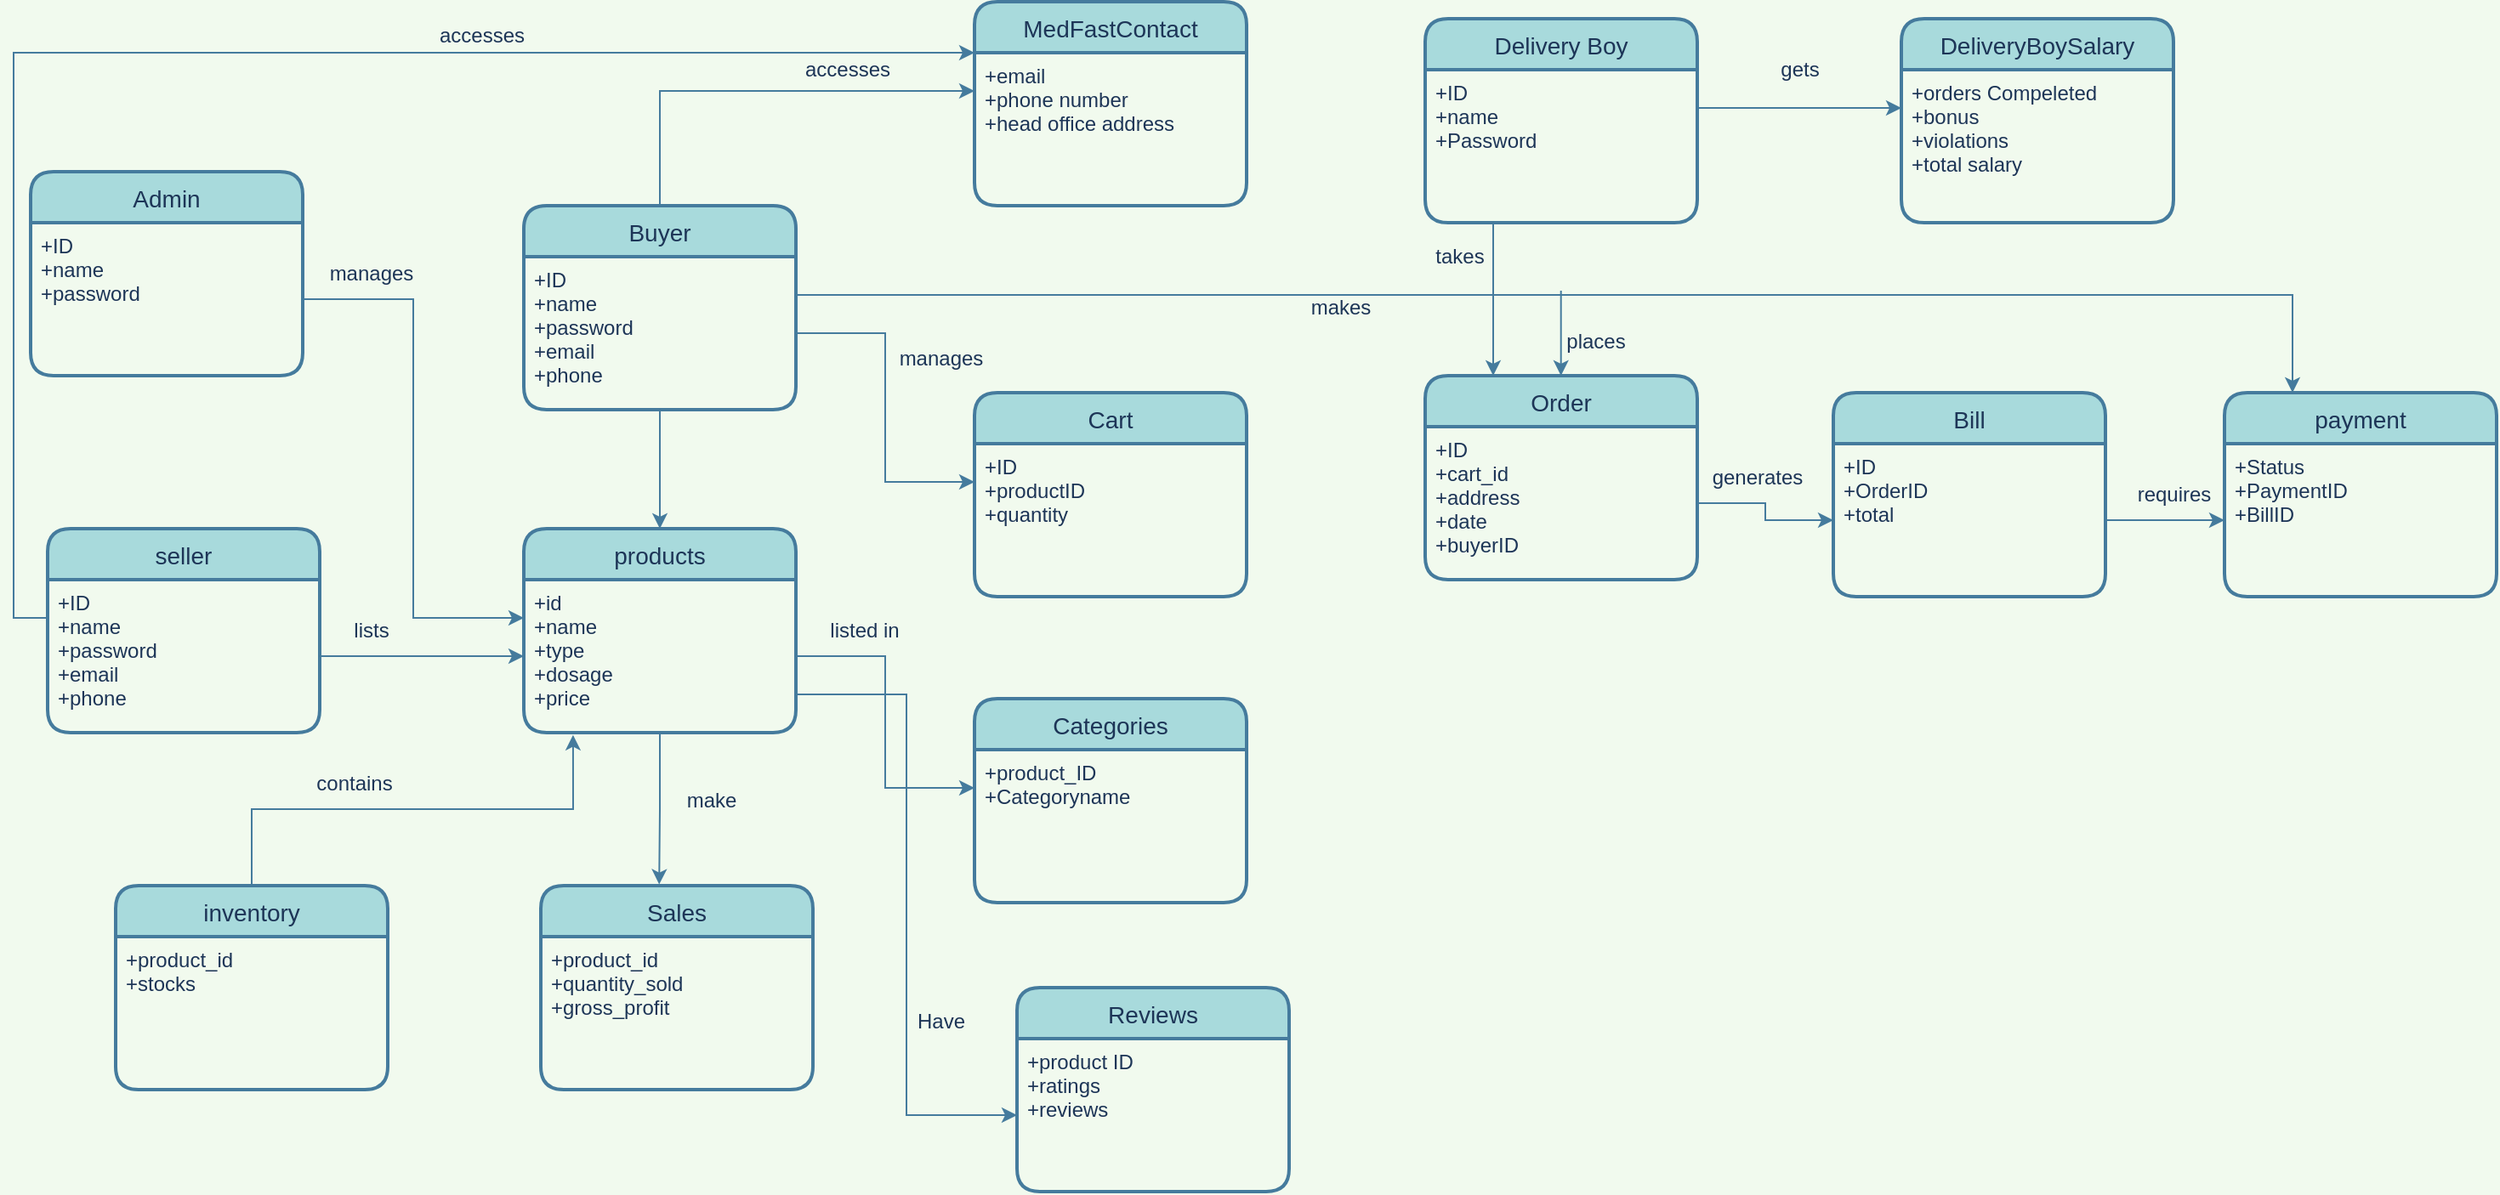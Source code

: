 <mxfile version="17.5.0" type="device"><diagram id="VTof7UcOdj3qFMYohZCA" name="Page-1"><mxGraphModel dx="2297" dy="725" grid="1" gridSize="10" guides="1" tooltips="1" connect="1" arrows="1" fold="1" page="1" pageScale="1" pageWidth="850" pageHeight="1100" background="#F1FAEE" math="0" shadow="0"><root><mxCell id="0"/><mxCell id="1" parent="0"/><mxCell id="FYNa4YoFl6kyxFXLVHS0-58" style="edgeStyle=orthogonalEdgeStyle;rounded=0;orthogonalLoop=1;jettySize=auto;html=1;exitX=0.5;exitY=0;exitDx=0;exitDy=0;entryX=0.181;entryY=1.015;entryDx=0;entryDy=0;entryPerimeter=0;labelBackgroundColor=#F1FAEE;strokeColor=#457B9D;fontColor=#1D3557;" edge="1" parent="1" source="FYNa4YoFl6kyxFXLVHS0-1" target="FYNa4YoFl6kyxFXLVHS0-18"><mxGeometry relative="1" as="geometry"/></mxCell><mxCell id="FYNa4YoFl6kyxFXLVHS0-1" value="inventory" style="swimlane;childLayout=stackLayout;horizontal=1;startSize=30;horizontalStack=0;rounded=1;fontSize=14;fontStyle=0;strokeWidth=2;resizeParent=0;resizeLast=1;shadow=0;dashed=0;align=center;fillColor=#A8DADC;strokeColor=#457B9D;fontColor=#1D3557;" vertex="1" parent="1"><mxGeometry x="-80" y="530" width="160" height="120" as="geometry"/></mxCell><mxCell id="FYNa4YoFl6kyxFXLVHS0-2" value="+product_id&#10;+stocks" style="align=left;strokeColor=none;fillColor=none;spacingLeft=4;fontSize=12;verticalAlign=top;resizable=0;rotatable=0;part=1;fontColor=#1D3557;" vertex="1" parent="FYNa4YoFl6kyxFXLVHS0-1"><mxGeometry y="30" width="160" height="90" as="geometry"/></mxCell><mxCell id="FYNa4YoFl6kyxFXLVHS0-7" value="payment" style="swimlane;childLayout=stackLayout;horizontal=1;startSize=30;horizontalStack=0;rounded=1;fontSize=14;fontStyle=0;strokeWidth=2;resizeParent=0;resizeLast=1;shadow=0;dashed=0;align=center;fillColor=#A8DADC;strokeColor=#457B9D;fontColor=#1D3557;" vertex="1" parent="1"><mxGeometry x="1160" y="240" width="160" height="120" as="geometry"/></mxCell><mxCell id="FYNa4YoFl6kyxFXLVHS0-8" value="+Status&#10;+PaymentID&#10;+BillID" style="align=left;strokeColor=none;fillColor=none;spacingLeft=4;fontSize=12;verticalAlign=top;resizable=0;rotatable=0;part=1;fontColor=#1D3557;" vertex="1" parent="FYNa4YoFl6kyxFXLVHS0-7"><mxGeometry y="30" width="160" height="90" as="geometry"/></mxCell><mxCell id="FYNa4YoFl6kyxFXLVHS0-9" value="Delivery Boy" style="swimlane;childLayout=stackLayout;horizontal=1;startSize=30;horizontalStack=0;rounded=1;fontSize=14;fontStyle=0;strokeWidth=2;resizeParent=0;resizeLast=1;shadow=0;dashed=0;align=center;fillColor=#A8DADC;strokeColor=#457B9D;fontColor=#1D3557;" vertex="1" parent="1"><mxGeometry x="690" y="20" width="160" height="120" as="geometry"/></mxCell><mxCell id="FYNa4YoFl6kyxFXLVHS0-10" value="+ID&#10;+name&#10;+Password" style="align=left;strokeColor=none;fillColor=none;spacingLeft=4;fontSize=12;verticalAlign=top;resizable=0;rotatable=0;part=1;fontColor=#1D3557;" vertex="1" parent="FYNa4YoFl6kyxFXLVHS0-9"><mxGeometry y="30" width="160" height="90" as="geometry"/></mxCell><mxCell id="FYNa4YoFl6kyxFXLVHS0-11" value="seller" style="swimlane;childLayout=stackLayout;horizontal=1;startSize=30;horizontalStack=0;rounded=1;fontSize=14;fontStyle=0;strokeWidth=2;resizeParent=0;resizeLast=1;shadow=0;dashed=0;align=center;fillColor=#A8DADC;strokeColor=#457B9D;fontColor=#1D3557;" vertex="1" parent="1"><mxGeometry x="-120" y="320" width="160" height="120" as="geometry"/></mxCell><mxCell id="FYNa4YoFl6kyxFXLVHS0-12" value="+ID&#10;+name &#10;+password&#10;+email&#10;+phone" style="align=left;strokeColor=none;fillColor=none;spacingLeft=4;fontSize=12;verticalAlign=top;resizable=0;rotatable=0;part=1;fontColor=#1D3557;" vertex="1" parent="FYNa4YoFl6kyxFXLVHS0-11"><mxGeometry y="30" width="160" height="90" as="geometry"/></mxCell><mxCell id="FYNa4YoFl6kyxFXLVHS0-53" style="edgeStyle=orthogonalEdgeStyle;rounded=0;orthogonalLoop=1;jettySize=auto;html=1;exitX=0.5;exitY=0;exitDx=0;exitDy=0;entryX=0;entryY=0.25;entryDx=0;entryDy=0;labelBackgroundColor=#F1FAEE;strokeColor=#457B9D;fontColor=#1D3557;" edge="1" parent="1" source="FYNa4YoFl6kyxFXLVHS0-13" target="FYNa4YoFl6kyxFXLVHS0-32"><mxGeometry relative="1" as="geometry"/></mxCell><mxCell id="FYNa4YoFl6kyxFXLVHS0-13" value="Buyer" style="swimlane;childLayout=stackLayout;horizontal=1;startSize=30;horizontalStack=0;rounded=1;fontSize=14;fontStyle=0;strokeWidth=2;resizeParent=0;resizeLast=1;shadow=0;dashed=0;align=center;fillColor=#A8DADC;strokeColor=#457B9D;fontColor=#1D3557;" vertex="1" parent="1"><mxGeometry x="160" y="130" width="160" height="120" as="geometry"/></mxCell><mxCell id="FYNa4YoFl6kyxFXLVHS0-14" value="+ID&#10;+name&#10;+password&#10;+email&#10;+phone" style="align=left;strokeColor=none;fillColor=none;spacingLeft=4;fontSize=12;verticalAlign=top;resizable=0;rotatable=0;part=1;fontColor=#1D3557;" vertex="1" parent="FYNa4YoFl6kyxFXLVHS0-13"><mxGeometry y="30" width="160" height="90" as="geometry"/></mxCell><mxCell id="FYNa4YoFl6kyxFXLVHS0-15" value="Admin" style="swimlane;childLayout=stackLayout;horizontal=1;startSize=30;horizontalStack=0;rounded=1;fontSize=14;fontStyle=0;strokeWidth=2;resizeParent=0;resizeLast=1;shadow=0;dashed=0;align=center;fillColor=#A8DADC;strokeColor=#457B9D;fontColor=#1D3557;" vertex="1" parent="1"><mxGeometry x="-130" y="110" width="160" height="120" as="geometry"/></mxCell><mxCell id="FYNa4YoFl6kyxFXLVHS0-16" value="+ID&#10;+name&#10;+password" style="align=left;strokeColor=none;fillColor=none;spacingLeft=4;fontSize=12;verticalAlign=top;resizable=0;rotatable=0;part=1;fontColor=#1D3557;" vertex="1" parent="FYNa4YoFl6kyxFXLVHS0-15"><mxGeometry y="30" width="160" height="90" as="geometry"/></mxCell><mxCell id="FYNa4YoFl6kyxFXLVHS0-17" value="products" style="swimlane;childLayout=stackLayout;horizontal=1;startSize=30;horizontalStack=0;rounded=1;fontSize=14;fontStyle=0;strokeWidth=2;resizeParent=0;resizeLast=1;shadow=0;dashed=0;align=center;fillColor=#A8DADC;strokeColor=#457B9D;fontColor=#1D3557;" vertex="1" parent="1"><mxGeometry x="160" y="320" width="160" height="120" as="geometry"/></mxCell><mxCell id="FYNa4YoFl6kyxFXLVHS0-18" value="+id&#10;+name&#10;+type&#10;+dosage&#10;+price" style="align=left;strokeColor=none;fillColor=none;spacingLeft=4;fontSize=12;verticalAlign=top;resizable=0;rotatable=0;part=1;fontColor=#1D3557;" vertex="1" parent="FYNa4YoFl6kyxFXLVHS0-17"><mxGeometry y="30" width="160" height="90" as="geometry"/></mxCell><mxCell id="FYNa4YoFl6kyxFXLVHS0-21" value="Cart" style="swimlane;childLayout=stackLayout;horizontal=1;startSize=30;horizontalStack=0;rounded=1;fontSize=14;fontStyle=0;strokeWidth=2;resizeParent=0;resizeLast=1;shadow=0;dashed=0;align=center;fillColor=#A8DADC;strokeColor=#457B9D;fontColor=#1D3557;" vertex="1" parent="1"><mxGeometry x="425" y="240" width="160" height="120" as="geometry"/></mxCell><mxCell id="FYNa4YoFl6kyxFXLVHS0-22" value="+ID&#10;+productID&#10;+quantity" style="align=left;strokeColor=none;fillColor=none;spacingLeft=4;fontSize=12;verticalAlign=top;resizable=0;rotatable=0;part=1;fontColor=#1D3557;" vertex="1" parent="FYNa4YoFl6kyxFXLVHS0-21"><mxGeometry y="30" width="160" height="90" as="geometry"/></mxCell><mxCell id="FYNa4YoFl6kyxFXLVHS0-23" value="Sales" style="swimlane;childLayout=stackLayout;horizontal=1;startSize=30;horizontalStack=0;rounded=1;fontSize=14;fontStyle=0;strokeWidth=2;resizeParent=0;resizeLast=1;shadow=0;dashed=0;align=center;fillColor=#A8DADC;strokeColor=#457B9D;fontColor=#1D3557;" vertex="1" parent="1"><mxGeometry x="170" y="530" width="160" height="120" as="geometry"/></mxCell><mxCell id="FYNa4YoFl6kyxFXLVHS0-24" value="+product_id&#10;+quantity_sold&#10;+gross_profit&#10;" style="align=left;strokeColor=none;fillColor=none;spacingLeft=4;fontSize=12;verticalAlign=top;resizable=0;rotatable=0;part=1;fontColor=#1D3557;" vertex="1" parent="FYNa4YoFl6kyxFXLVHS0-23"><mxGeometry y="30" width="160" height="90" as="geometry"/></mxCell><mxCell id="FYNa4YoFl6kyxFXLVHS0-25" value="Reviews" style="swimlane;childLayout=stackLayout;horizontal=1;startSize=30;horizontalStack=0;rounded=1;fontSize=14;fontStyle=0;strokeWidth=2;resizeParent=0;resizeLast=1;shadow=0;dashed=0;align=center;fillColor=#A8DADC;strokeColor=#457B9D;fontColor=#1D3557;" vertex="1" parent="1"><mxGeometry x="450" y="590" width="160" height="120" as="geometry"/></mxCell><mxCell id="FYNa4YoFl6kyxFXLVHS0-26" value="+product ID&#10;+ratings&#10;+reviews" style="align=left;strokeColor=none;fillColor=none;spacingLeft=4;fontSize=12;verticalAlign=top;resizable=0;rotatable=0;part=1;fontColor=#1D3557;" vertex="1" parent="FYNa4YoFl6kyxFXLVHS0-25"><mxGeometry y="30" width="160" height="90" as="geometry"/></mxCell><mxCell id="FYNa4YoFl6kyxFXLVHS0-27" value="Order" style="swimlane;childLayout=stackLayout;horizontal=1;startSize=30;horizontalStack=0;rounded=1;fontSize=14;fontStyle=0;strokeWidth=2;resizeParent=0;resizeLast=1;shadow=0;dashed=0;align=center;fillColor=#A8DADC;strokeColor=#457B9D;fontColor=#1D3557;" vertex="1" parent="1"><mxGeometry x="690" y="230" width="160" height="120" as="geometry"/></mxCell><mxCell id="FYNa4YoFl6kyxFXLVHS0-28" value="+ID&#10;+cart_id&#10;+address&#10;+date&#10;+buyerID" style="align=left;strokeColor=none;fillColor=none;spacingLeft=4;fontSize=12;verticalAlign=top;resizable=0;rotatable=0;part=1;fontColor=#1D3557;" vertex="1" parent="FYNa4YoFl6kyxFXLVHS0-27"><mxGeometry y="30" width="160" height="90" as="geometry"/></mxCell><mxCell id="FYNa4YoFl6kyxFXLVHS0-29" value="Bill" style="swimlane;childLayout=stackLayout;horizontal=1;startSize=30;horizontalStack=0;rounded=1;fontSize=14;fontStyle=0;strokeWidth=2;resizeParent=0;resizeLast=1;shadow=0;dashed=0;align=center;fillColor=#A8DADC;strokeColor=#457B9D;fontColor=#1D3557;" vertex="1" parent="1"><mxGeometry x="930" y="240" width="160" height="120" as="geometry"/></mxCell><mxCell id="FYNa4YoFl6kyxFXLVHS0-30" value="+ID&#10;+OrderID&#10;+total" style="align=left;strokeColor=none;fillColor=none;spacingLeft=4;fontSize=12;verticalAlign=top;resizable=0;rotatable=0;part=1;fontColor=#1D3557;" vertex="1" parent="FYNa4YoFl6kyxFXLVHS0-29"><mxGeometry y="30" width="160" height="90" as="geometry"/></mxCell><mxCell id="FYNa4YoFl6kyxFXLVHS0-31" value="MedFastContact" style="swimlane;childLayout=stackLayout;horizontal=1;startSize=30;horizontalStack=0;rounded=1;fontSize=14;fontStyle=0;strokeWidth=2;resizeParent=0;resizeLast=1;shadow=0;dashed=0;align=center;fillColor=#A8DADC;strokeColor=#457B9D;fontColor=#1D3557;" vertex="1" parent="1"><mxGeometry x="425" y="10" width="160" height="120" as="geometry"/></mxCell><mxCell id="FYNa4YoFl6kyxFXLVHS0-32" value="+email&#10;+phone number&#10;+head office address" style="align=left;strokeColor=none;fillColor=none;spacingLeft=4;fontSize=12;verticalAlign=top;resizable=0;rotatable=0;part=1;fontColor=#1D3557;" vertex="1" parent="FYNa4YoFl6kyxFXLVHS0-31"><mxGeometry y="30" width="160" height="90" as="geometry"/></mxCell><mxCell id="FYNa4YoFl6kyxFXLVHS0-33" value="Categories" style="swimlane;childLayout=stackLayout;horizontal=1;startSize=30;horizontalStack=0;rounded=1;fontSize=14;fontStyle=0;strokeWidth=2;resizeParent=0;resizeLast=1;shadow=0;dashed=0;align=center;fillColor=#A8DADC;strokeColor=#457B9D;fontColor=#1D3557;" vertex="1" parent="1"><mxGeometry x="425" y="420" width="160" height="120" as="geometry"/></mxCell><mxCell id="FYNa4YoFl6kyxFXLVHS0-34" value="+product_ID&#10;+Categoryname" style="align=left;strokeColor=none;fillColor=none;spacingLeft=4;fontSize=12;verticalAlign=top;resizable=0;rotatable=0;part=1;fontColor=#1D3557;" vertex="1" parent="FYNa4YoFl6kyxFXLVHS0-33"><mxGeometry y="30" width="160" height="90" as="geometry"/></mxCell><mxCell id="FYNa4YoFl6kyxFXLVHS0-36" value="DeliveryBoySalary" style="swimlane;childLayout=stackLayout;horizontal=1;startSize=30;horizontalStack=0;rounded=1;fontSize=14;fontStyle=0;strokeWidth=2;resizeParent=0;resizeLast=1;shadow=0;dashed=0;align=center;fillColor=#A8DADC;strokeColor=#457B9D;fontColor=#1D3557;" vertex="1" parent="1"><mxGeometry x="970" y="20" width="160" height="120" as="geometry"/></mxCell><mxCell id="FYNa4YoFl6kyxFXLVHS0-37" value="+orders Compeleted&#10;+bonus&#10;+violations&#10;+total salary" style="align=left;strokeColor=none;fillColor=none;spacingLeft=4;fontSize=12;verticalAlign=top;resizable=0;rotatable=0;part=1;fontColor=#1D3557;" vertex="1" parent="FYNa4YoFl6kyxFXLVHS0-36"><mxGeometry y="30" width="160" height="90" as="geometry"/></mxCell><mxCell id="FYNa4YoFl6kyxFXLVHS0-42" style="edgeStyle=orthogonalEdgeStyle;rounded=0;orthogonalLoop=1;jettySize=auto;html=1;entryX=0.5;entryY=0;entryDx=0;entryDy=0;labelBackgroundColor=#F1FAEE;strokeColor=#457B9D;fontColor=#1D3557;" edge="1" parent="1" source="FYNa4YoFl6kyxFXLVHS0-14" target="FYNa4YoFl6kyxFXLVHS0-17"><mxGeometry relative="1" as="geometry"/></mxCell><mxCell id="FYNa4YoFl6kyxFXLVHS0-43" style="edgeStyle=orthogonalEdgeStyle;rounded=0;orthogonalLoop=1;jettySize=auto;html=1;entryX=0;entryY=0.25;entryDx=0;entryDy=0;labelBackgroundColor=#F1FAEE;strokeColor=#457B9D;fontColor=#1D3557;" edge="1" parent="1" source="FYNa4YoFl6kyxFXLVHS0-14" target="FYNa4YoFl6kyxFXLVHS0-22"><mxGeometry relative="1" as="geometry"/></mxCell><mxCell id="FYNa4YoFl6kyxFXLVHS0-45" style="edgeStyle=orthogonalEdgeStyle;rounded=0;orthogonalLoop=1;jettySize=auto;html=1;labelBackgroundColor=#F1FAEE;strokeColor=#457B9D;fontColor=#1D3557;" edge="1" parent="1"><mxGeometry relative="1" as="geometry"><mxPoint x="769.85" y="180" as="sourcePoint"/><mxPoint x="769.85" y="230" as="targetPoint"/></mxGeometry></mxCell><mxCell id="FYNa4YoFl6kyxFXLVHS0-46" style="edgeStyle=orthogonalEdgeStyle;rounded=0;orthogonalLoop=1;jettySize=auto;html=1;entryX=0;entryY=0.5;entryDx=0;entryDy=0;labelBackgroundColor=#F1FAEE;strokeColor=#457B9D;fontColor=#1D3557;" edge="1" parent="1" source="FYNa4YoFl6kyxFXLVHS0-28" target="FYNa4YoFl6kyxFXLVHS0-30"><mxGeometry relative="1" as="geometry"/></mxCell><mxCell id="FYNa4YoFl6kyxFXLVHS0-47" style="edgeStyle=orthogonalEdgeStyle;rounded=0;orthogonalLoop=1;jettySize=auto;html=1;labelBackgroundColor=#F1FAEE;strokeColor=#457B9D;fontColor=#1D3557;" edge="1" parent="1" source="FYNa4YoFl6kyxFXLVHS0-30" target="FYNa4YoFl6kyxFXLVHS0-8"><mxGeometry relative="1" as="geometry"/></mxCell><mxCell id="FYNa4YoFl6kyxFXLVHS0-48" style="edgeStyle=orthogonalEdgeStyle;rounded=0;orthogonalLoop=1;jettySize=auto;html=1;exitX=1;exitY=0.25;exitDx=0;exitDy=0;entryX=0.25;entryY=0;entryDx=0;entryDy=0;labelBackgroundColor=#F1FAEE;strokeColor=#457B9D;fontColor=#1D3557;" edge="1" parent="1" source="FYNa4YoFl6kyxFXLVHS0-14" target="FYNa4YoFl6kyxFXLVHS0-7"><mxGeometry relative="1" as="geometry"/></mxCell><mxCell id="FYNa4YoFl6kyxFXLVHS0-54" style="edgeStyle=orthogonalEdgeStyle;rounded=0;orthogonalLoop=1;jettySize=auto;html=1;entryX=0;entryY=0.25;entryDx=0;entryDy=0;labelBackgroundColor=#F1FAEE;strokeColor=#457B9D;fontColor=#1D3557;" edge="1" parent="1" source="FYNa4YoFl6kyxFXLVHS0-16" target="FYNa4YoFl6kyxFXLVHS0-18"><mxGeometry relative="1" as="geometry"/></mxCell><mxCell id="FYNa4YoFl6kyxFXLVHS0-55" style="edgeStyle=orthogonalEdgeStyle;rounded=0;orthogonalLoop=1;jettySize=auto;html=1;entryX=0;entryY=0.5;entryDx=0;entryDy=0;labelBackgroundColor=#F1FAEE;strokeColor=#457B9D;fontColor=#1D3557;" edge="1" parent="1" source="FYNa4YoFl6kyxFXLVHS0-12" target="FYNa4YoFl6kyxFXLVHS0-18"><mxGeometry relative="1" as="geometry"/></mxCell><mxCell id="FYNa4YoFl6kyxFXLVHS0-56" style="edgeStyle=orthogonalEdgeStyle;rounded=0;orthogonalLoop=1;jettySize=auto;html=1;entryX=0;entryY=0.25;entryDx=0;entryDy=0;labelBackgroundColor=#F1FAEE;strokeColor=#457B9D;fontColor=#1D3557;" edge="1" parent="1" source="FYNa4YoFl6kyxFXLVHS0-18" target="FYNa4YoFl6kyxFXLVHS0-34"><mxGeometry relative="1" as="geometry"/></mxCell><mxCell id="FYNa4YoFl6kyxFXLVHS0-57" style="edgeStyle=orthogonalEdgeStyle;rounded=0;orthogonalLoop=1;jettySize=auto;html=1;exitX=0.5;exitY=1;exitDx=0;exitDy=0;entryX=0.435;entryY=-0.006;entryDx=0;entryDy=0;entryPerimeter=0;labelBackgroundColor=#F1FAEE;strokeColor=#457B9D;fontColor=#1D3557;" edge="1" parent="1" source="FYNa4YoFl6kyxFXLVHS0-18" target="FYNa4YoFl6kyxFXLVHS0-23"><mxGeometry relative="1" as="geometry"/></mxCell><mxCell id="FYNa4YoFl6kyxFXLVHS0-60" style="edgeStyle=orthogonalEdgeStyle;rounded=0;orthogonalLoop=1;jettySize=auto;html=1;exitX=1;exitY=0.75;exitDx=0;exitDy=0;entryX=0;entryY=0.5;entryDx=0;entryDy=0;labelBackgroundColor=#F1FAEE;strokeColor=#457B9D;fontColor=#1D3557;" edge="1" parent="1" source="FYNa4YoFl6kyxFXLVHS0-18" target="FYNa4YoFl6kyxFXLVHS0-26"><mxGeometry relative="1" as="geometry"/></mxCell><mxCell id="FYNa4YoFl6kyxFXLVHS0-61" value="Have" style="text;html=1;align=center;verticalAlign=middle;resizable=0;points=[];autosize=1;strokeColor=none;fillColor=none;fontColor=#1D3557;" vertex="1" parent="1"><mxGeometry x="385" y="600" width="40" height="20" as="geometry"/></mxCell><mxCell id="FYNa4YoFl6kyxFXLVHS0-62" value="listed in" style="text;html=1;align=center;verticalAlign=middle;resizable=0;points=[];autosize=1;strokeColor=none;fillColor=none;fontColor=#1D3557;" vertex="1" parent="1"><mxGeometry x="330" y="370" width="60" height="20" as="geometry"/></mxCell><mxCell id="FYNa4YoFl6kyxFXLVHS0-63" value="make" style="text;html=1;align=center;verticalAlign=middle;resizable=0;points=[];autosize=1;strokeColor=none;fillColor=none;fontColor=#1D3557;" vertex="1" parent="1"><mxGeometry x="250" y="470" width="40" height="20" as="geometry"/></mxCell><mxCell id="FYNa4YoFl6kyxFXLVHS0-64" value="contains" style="text;html=1;align=center;verticalAlign=middle;resizable=0;points=[];autosize=1;strokeColor=none;fillColor=none;fontColor=#1D3557;" vertex="1" parent="1"><mxGeometry x="30" y="460" width="60" height="20" as="geometry"/></mxCell><mxCell id="FYNa4YoFl6kyxFXLVHS0-65" value="lists" style="text;html=1;align=center;verticalAlign=middle;resizable=0;points=[];autosize=1;strokeColor=none;fillColor=none;fontColor=#1D3557;" vertex="1" parent="1"><mxGeometry x="50" y="370" width="40" height="20" as="geometry"/></mxCell><mxCell id="FYNa4YoFl6kyxFXLVHS0-66" value="manages" style="text;html=1;align=center;verticalAlign=middle;resizable=0;points=[];autosize=1;strokeColor=none;fillColor=none;fontColor=#1D3557;" vertex="1" parent="1"><mxGeometry x="40" y="160" width="60" height="20" as="geometry"/></mxCell><mxCell id="FYNa4YoFl6kyxFXLVHS0-67" value="accesses" style="text;html=1;align=center;verticalAlign=middle;resizable=0;points=[];autosize=1;strokeColor=none;fillColor=none;fontColor=#1D3557;" vertex="1" parent="1"><mxGeometry x="315" y="40" width="70" height="20" as="geometry"/></mxCell><mxCell id="FYNa4YoFl6kyxFXLVHS0-68" value="makes" style="text;html=1;align=center;verticalAlign=middle;resizable=0;points=[];autosize=1;strokeColor=none;fillColor=none;fontColor=#1D3557;" vertex="1" parent="1"><mxGeometry x="615" y="180" width="50" height="20" as="geometry"/></mxCell><mxCell id="FYNa4YoFl6kyxFXLVHS0-69" value="manages" style="text;html=1;align=center;verticalAlign=middle;resizable=0;points=[];autosize=1;strokeColor=none;fillColor=none;fontColor=#1D3557;" vertex="1" parent="1"><mxGeometry x="375" y="210" width="60" height="20" as="geometry"/></mxCell><mxCell id="FYNa4YoFl6kyxFXLVHS0-71" value="places" style="text;html=1;align=center;verticalAlign=middle;resizable=0;points=[];autosize=1;strokeColor=none;fillColor=none;fontColor=#1D3557;" vertex="1" parent="1"><mxGeometry x="765" y="200" width="50" height="20" as="geometry"/></mxCell><mxCell id="FYNa4YoFl6kyxFXLVHS0-73" value="generates" style="text;html=1;align=center;verticalAlign=middle;resizable=0;points=[];autosize=1;strokeColor=none;fillColor=none;fontColor=#1D3557;" vertex="1" parent="1"><mxGeometry x="850" y="280" width="70" height="20" as="geometry"/></mxCell><mxCell id="FYNa4YoFl6kyxFXLVHS0-74" value="requires" style="text;html=1;align=center;verticalAlign=middle;resizable=0;points=[];autosize=1;strokeColor=none;fillColor=none;fontColor=#1D3557;" vertex="1" parent="1"><mxGeometry x="1100" y="290" width="60" height="20" as="geometry"/></mxCell><mxCell id="FYNa4YoFl6kyxFXLVHS0-75" style="edgeStyle=orthogonalEdgeStyle;rounded=0;orthogonalLoop=1;jettySize=auto;html=1;exitX=0.25;exitY=1;exitDx=0;exitDy=0;entryX=0.25;entryY=0;entryDx=0;entryDy=0;strokeWidth=1;labelBackgroundColor=#F1FAEE;strokeColor=#457B9D;fontColor=#1D3557;" edge="1" parent="1" source="FYNa4YoFl6kyxFXLVHS0-10" target="FYNa4YoFl6kyxFXLVHS0-27"><mxGeometry relative="1" as="geometry"/></mxCell><mxCell id="FYNa4YoFl6kyxFXLVHS0-76" value="takes" style="text;html=1;align=center;verticalAlign=middle;resizable=0;points=[];autosize=1;strokeColor=none;fillColor=none;fontColor=#1D3557;" vertex="1" parent="1"><mxGeometry x="690" y="150" width="40" height="20" as="geometry"/></mxCell><mxCell id="FYNa4YoFl6kyxFXLVHS0-77" style="edgeStyle=orthogonalEdgeStyle;rounded=0;orthogonalLoop=1;jettySize=auto;html=1;exitX=1;exitY=0.25;exitDx=0;exitDy=0;entryX=0;entryY=0.25;entryDx=0;entryDy=0;strokeWidth=1;labelBackgroundColor=#F1FAEE;strokeColor=#457B9D;fontColor=#1D3557;" edge="1" parent="1" source="FYNa4YoFl6kyxFXLVHS0-10" target="FYNa4YoFl6kyxFXLVHS0-37"><mxGeometry relative="1" as="geometry"/></mxCell><mxCell id="FYNa4YoFl6kyxFXLVHS0-78" value="gets" style="text;html=1;align=center;verticalAlign=middle;resizable=0;points=[];autosize=1;strokeColor=none;fillColor=none;fontColor=#1D3557;" vertex="1" parent="1"><mxGeometry x="890" y="40" width="40" height="20" as="geometry"/></mxCell><mxCell id="FYNa4YoFl6kyxFXLVHS0-81" style="edgeStyle=orthogonalEdgeStyle;rounded=0;orthogonalLoop=1;jettySize=auto;html=1;exitX=0;exitY=0.25;exitDx=0;exitDy=0;entryX=0;entryY=0.25;entryDx=0;entryDy=0;strokeWidth=1;labelBackgroundColor=#F1FAEE;strokeColor=#457B9D;fontColor=#1D3557;" edge="1" parent="1" source="FYNa4YoFl6kyxFXLVHS0-12" target="FYNa4YoFl6kyxFXLVHS0-31"><mxGeometry relative="1" as="geometry"/></mxCell><mxCell id="FYNa4YoFl6kyxFXLVHS0-82" value="accesses" style="text;html=1;align=center;verticalAlign=middle;resizable=0;points=[];autosize=1;strokeColor=none;fillColor=none;fontColor=#1D3557;" vertex="1" parent="1"><mxGeometry x="100" y="20" width="70" height="20" as="geometry"/></mxCell></root></mxGraphModel></diagram></mxfile>